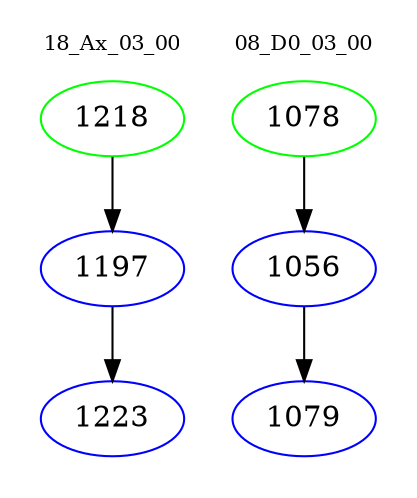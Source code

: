digraph{
subgraph cluster_0 {
color = white
label = "18_Ax_03_00";
fontsize=10;
T0_1218 [label="1218", color="green"]
T0_1218 -> T0_1197 [color="black"]
T0_1197 [label="1197", color="blue"]
T0_1197 -> T0_1223 [color="black"]
T0_1223 [label="1223", color="blue"]
}
subgraph cluster_1 {
color = white
label = "08_D0_03_00";
fontsize=10;
T1_1078 [label="1078", color="green"]
T1_1078 -> T1_1056 [color="black"]
T1_1056 [label="1056", color="blue"]
T1_1056 -> T1_1079 [color="black"]
T1_1079 [label="1079", color="blue"]
}
}
